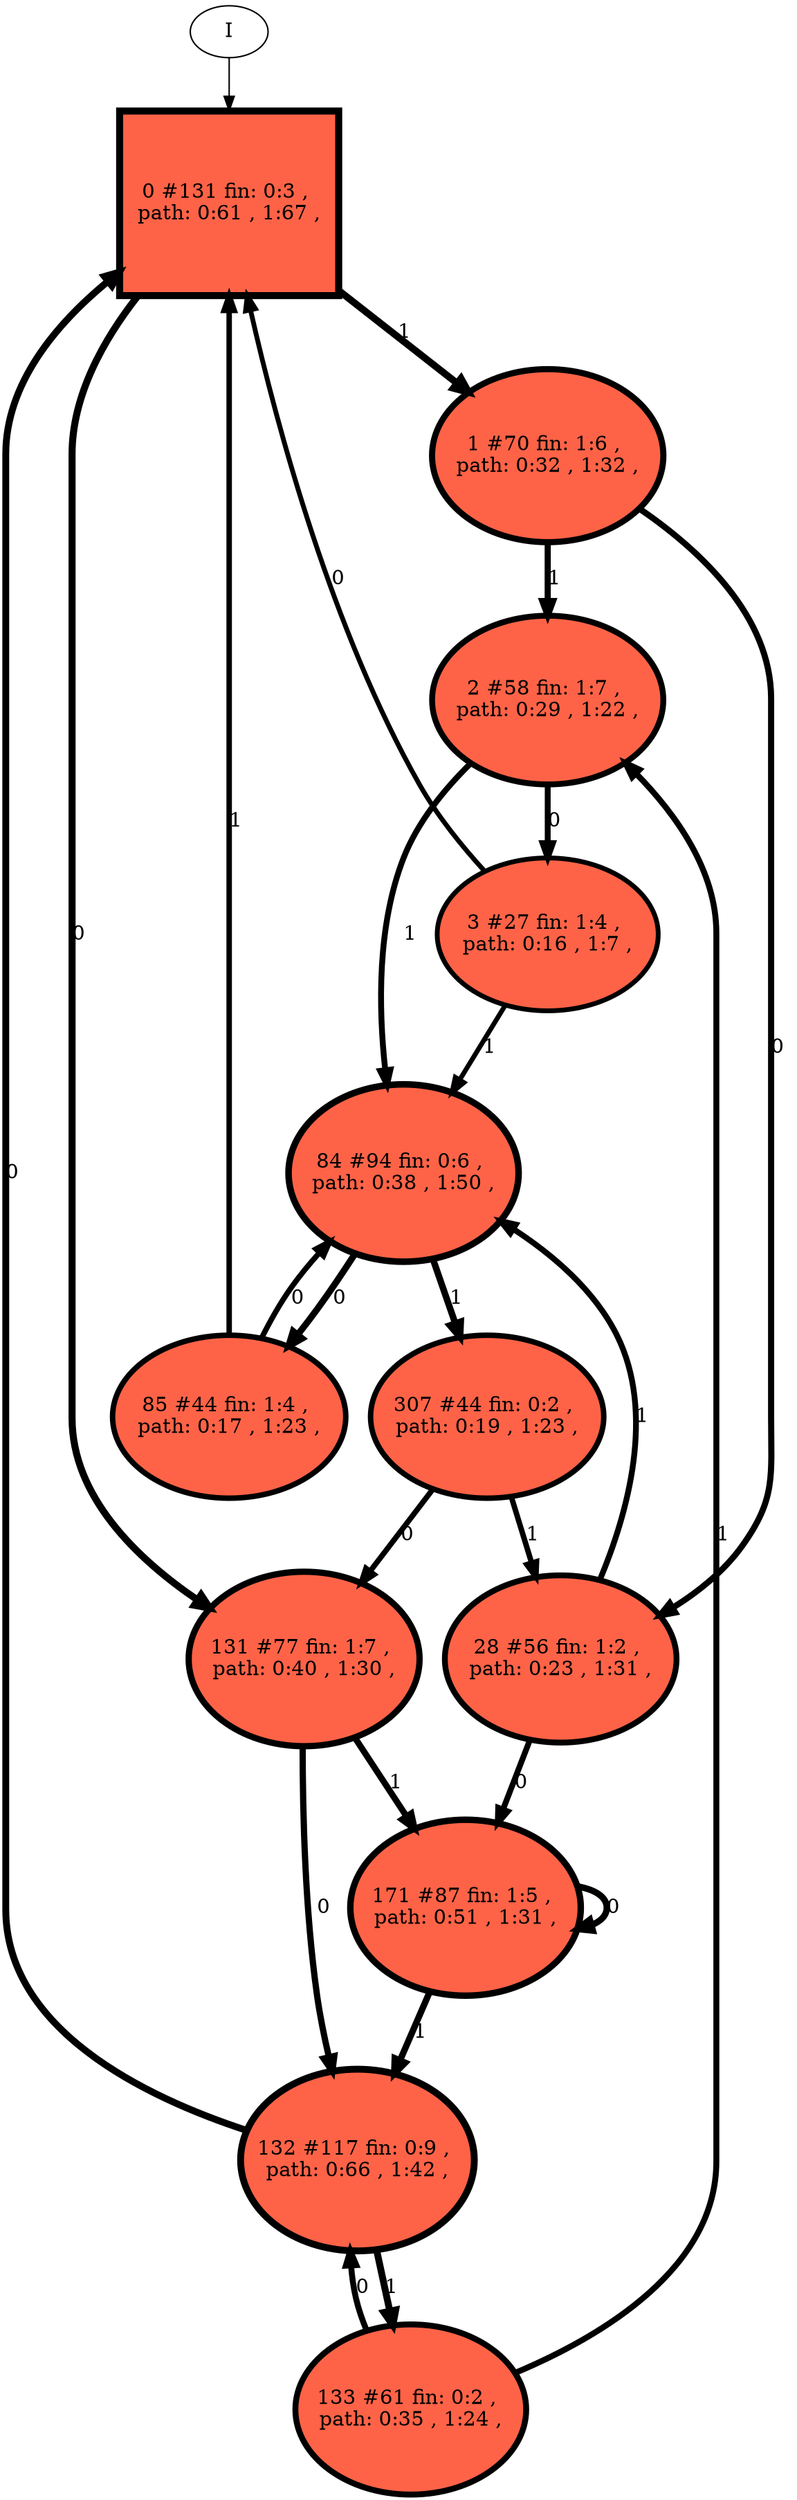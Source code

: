 // produced with flexfringe // 
digraph DFA {
	0 [label="root" shape=box];
		I -> 0;
	0 [ label="0 #131 fin: 0:3 , 
 path: 0:61 , 1:67 , " , style=filled, fillcolor="tomato", width=1.77203, height=1.77203, penwidth=4.8828];
		0 -> 1 [label="1 " , penwidth=4.8828 ];
		0 -> 131 [label="0 " , penwidth=4.8828 ];
	1 [ label="1 #70 fin: 1:6 , 
 path: 0:32 , 1:32 , " , style=filled, fillcolor="tomato", width=1.66064, height=1.66064, penwidth=4.26268];
		1 -> 2 [label="1 " , penwidth=4.26268 ];
		1 -> 28 [label="0 " , penwidth=4.26268 ];
	131 [ label="131 #77 fin: 1:7 , 
 path: 0:40 , 1:30 , " , style=filled, fillcolor="tomato", width=1.67835, height=1.67835, penwidth=4.35671];
		131 -> 171 [label="1 " , penwidth=4.35671 ];
		131 -> 132 [label="0 " , penwidth=4.35671 ];
	2 [ label="2 #58 fin: 1:7 , 
 path: 0:29 , 1:22 , " , style=filled, fillcolor="tomato", width=1.62483, height=1.62483, penwidth=4.07754];
		2 -> 84 [label="1 " , penwidth=4.07754 ];
		2 -> 3 [label="0 " , penwidth=4.07754 ];
	28 [ label="28 #56 fin: 1:2 , 
 path: 0:23 , 1:31 , " , style=filled, fillcolor="tomato", width=1.61801, height=1.61801, penwidth=4.04305];
		28 -> 84 [label="1 " , penwidth=4.04305 ];
		28 -> 171 [label="0 " , penwidth=4.04305 ];
	171 [ label="171 #87 fin: 1:5 , 
 path: 0:51 , 1:31 , " , style=filled, fillcolor="tomato", width=1.70062, height=1.70062, penwidth=4.47734];
		171 -> 132 [label="1 " , penwidth=4.47734 ];
		171 -> 171 [label="0 " , penwidth=4.47734 ];
	132 [ label="132 #117 fin: 0:9 , 
 path: 0:66 , 1:42 , " , style=filled, fillcolor="tomato", width=1.75279, height=1.75279, penwidth=4.77068];
		132 -> 133 [label="1 " , penwidth=4.77068 ];
		132 -> 0 [label="0 " , penwidth=4.77068 ];
	84 [ label="84 #94 fin: 0:6 , 
 path: 0:38 , 1:50 , " , style=filled, fillcolor="tomato", width=1.7145, height=1.7145, penwidth=4.55388];
		84 -> 307 [label="1 " , penwidth=4.55388 ];
		84 -> 85 [label="0 " , penwidth=4.55388 ];
	3 [ label="3 #27 fin: 1:4 , 
 path: 0:16 , 1:7 , " , style=filled, fillcolor="tomato", width=1.46608, height=1.46608, penwidth=3.3322];
		3 -> 84 [label="1 " , penwidth=3.3322 ];
		3 -> 0 [label="0 " , penwidth=3.3322 ];
	133 [ label="133 #61 fin: 0:2 , 
 path: 0:35 , 1:24 , " , style=filled, fillcolor="tomato", width=1.63455, height=1.63455, penwidth=4.12713];
		133 -> 2 [label="1 " , penwidth=4.12713 ];
		133 -> 132 [label="0 " , penwidth=4.12713 ];
	307 [ label="307 #44 fin: 0:2 , 
 path: 0:19 , 1:23 , " , style=filled, fillcolor="tomato", width=1.57, height=1.57, penwidth=3.80666];
		307 -> 28 [label="1 " , penwidth=3.80666 ];
		307 -> 131 [label="0 " , penwidth=3.80666 ];
	85 [ label="85 #44 fin: 1:4 , 
 path: 0:17 , 1:23 , " , style=filled, fillcolor="tomato", width=1.57, height=1.57, penwidth=3.80666];
		85 -> 0 [label="1 " , penwidth=3.80666 ];
		85 -> 84 [label="0 " , penwidth=3.80666 ];
}
